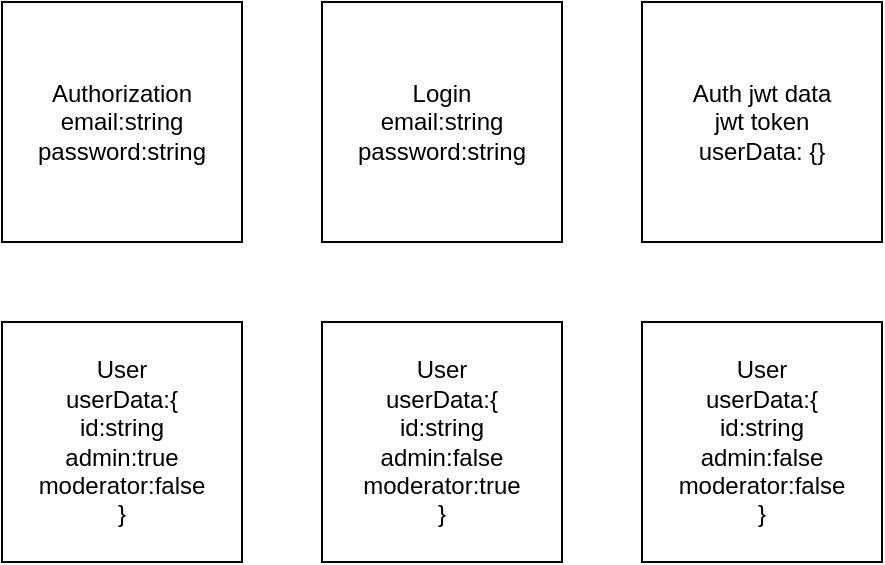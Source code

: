 <mxfile version="21.6.2" type="github">
  <diagram id="C5RBs43oDa-KdzZeNtuy" name="Page-1">
    <mxGraphModel dx="1434" dy="788" grid="1" gridSize="10" guides="1" tooltips="1" connect="1" arrows="1" fold="1" page="1" pageScale="1" pageWidth="827" pageHeight="1169" math="0" shadow="0">
      <root>
        <mxCell id="WIyWlLk6GJQsqaUBKTNV-0" />
        <mxCell id="WIyWlLk6GJQsqaUBKTNV-1" parent="WIyWlLk6GJQsqaUBKTNV-0" />
        <mxCell id="oEzOJamyJBqlvtKKESgJ-0" value="Authorization&lt;br&gt;email:string&lt;br&gt;password:string" style="whiteSpace=wrap;html=1;aspect=fixed;" vertex="1" parent="WIyWlLk6GJQsqaUBKTNV-1">
          <mxGeometry x="40" y="40" width="120" height="120" as="geometry" />
        </mxCell>
        <mxCell id="oEzOJamyJBqlvtKKESgJ-1" value="Login&lt;br&gt;email:string&lt;br&gt;password:string" style="whiteSpace=wrap;html=1;aspect=fixed;" vertex="1" parent="WIyWlLk6GJQsqaUBKTNV-1">
          <mxGeometry x="200" y="40" width="120" height="120" as="geometry" />
        </mxCell>
        <mxCell id="oEzOJamyJBqlvtKKESgJ-2" value="Auth jwt data&lt;br&gt;jwt token&lt;br&gt;userData: {}" style="whiteSpace=wrap;html=1;aspect=fixed;" vertex="1" parent="WIyWlLk6GJQsqaUBKTNV-1">
          <mxGeometry x="360" y="40" width="120" height="120" as="geometry" />
        </mxCell>
        <mxCell id="oEzOJamyJBqlvtKKESgJ-3" value="User&lt;br&gt;userData:{&lt;br&gt;id:string&lt;br&gt;admin:true&lt;br&gt;moderator:false&lt;br&gt;}" style="whiteSpace=wrap;html=1;aspect=fixed;" vertex="1" parent="WIyWlLk6GJQsqaUBKTNV-1">
          <mxGeometry x="40" y="200" width="120" height="120" as="geometry" />
        </mxCell>
        <mxCell id="oEzOJamyJBqlvtKKESgJ-4" value="User&lt;br&gt;userData:{&lt;br&gt;id:string&lt;br&gt;admin:false&lt;br&gt;moderator:true&lt;br&gt;}" style="whiteSpace=wrap;html=1;aspect=fixed;" vertex="1" parent="WIyWlLk6GJQsqaUBKTNV-1">
          <mxGeometry x="200" y="200" width="120" height="120" as="geometry" />
        </mxCell>
        <mxCell id="oEzOJamyJBqlvtKKESgJ-5" value="User&lt;br&gt;userData:{&lt;br&gt;id:string&lt;br&gt;admin:false&lt;br&gt;moderator:false&lt;br&gt;}" style="whiteSpace=wrap;html=1;aspect=fixed;" vertex="1" parent="WIyWlLk6GJQsqaUBKTNV-1">
          <mxGeometry x="360" y="200" width="120" height="120" as="geometry" />
        </mxCell>
      </root>
    </mxGraphModel>
  </diagram>
</mxfile>
